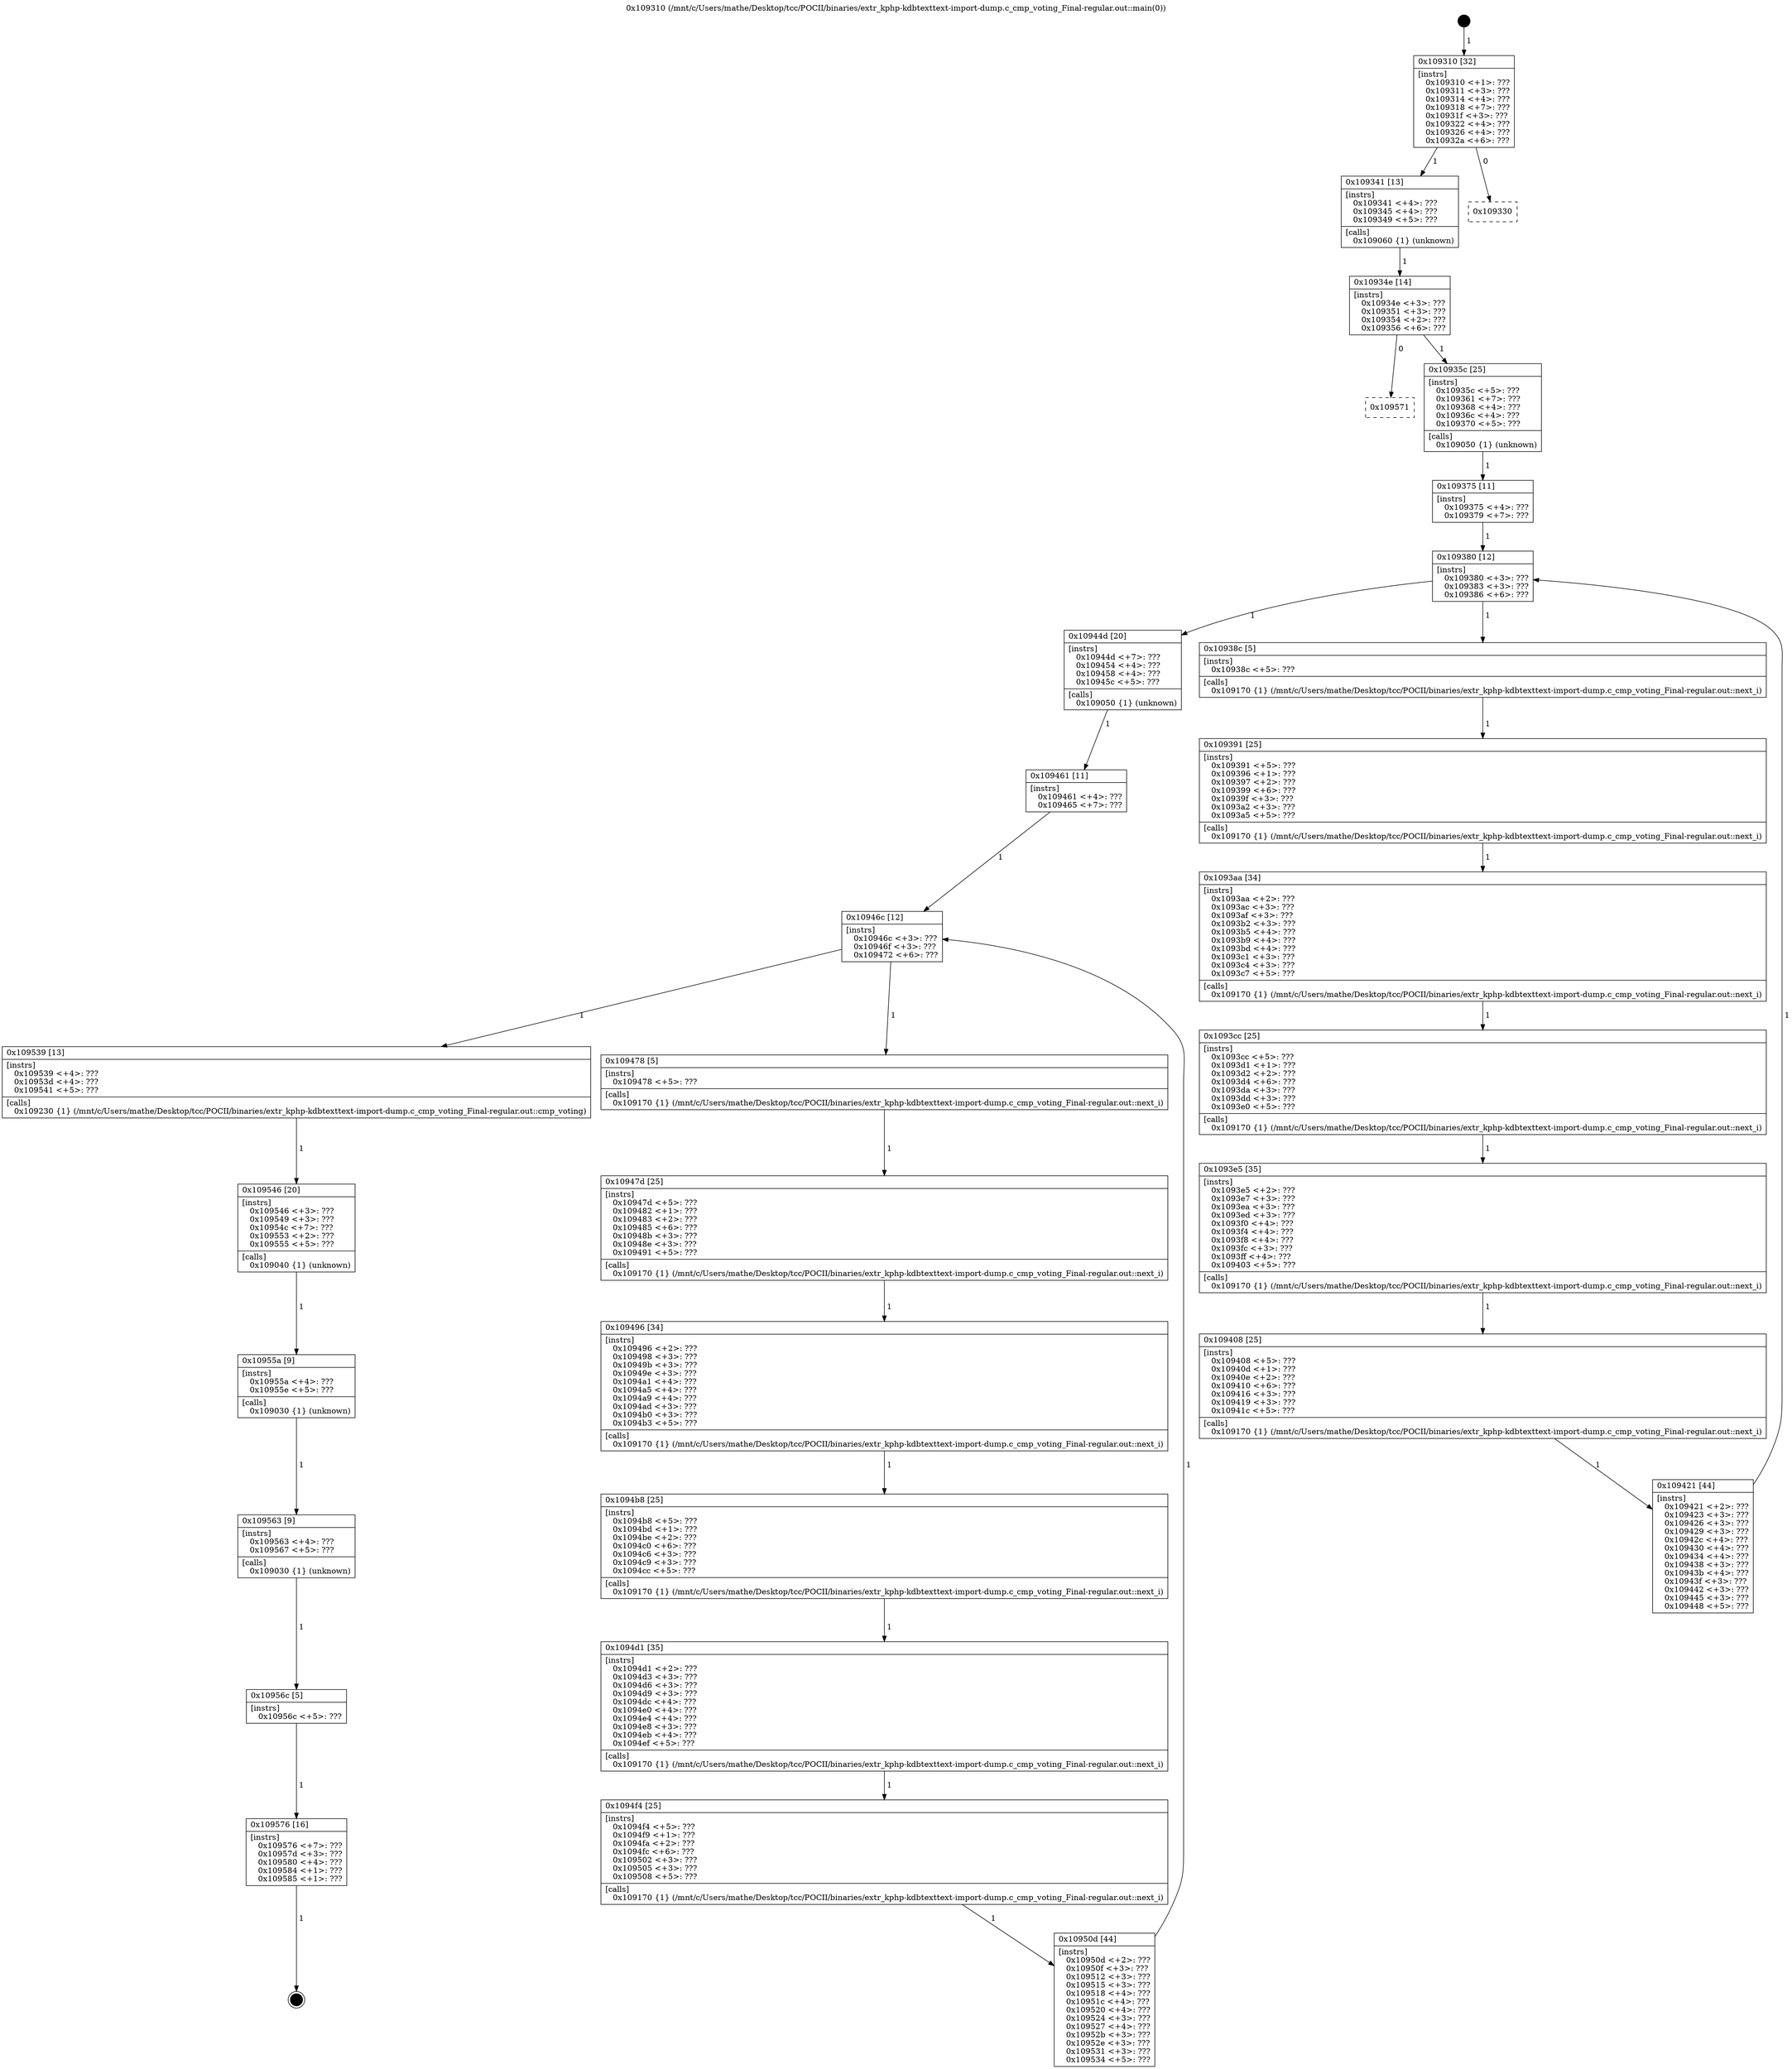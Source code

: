 digraph "0x109310" {
  label = "0x109310 (/mnt/c/Users/mathe/Desktop/tcc/POCII/binaries/extr_kphp-kdbtexttext-import-dump.c_cmp_voting_Final-regular.out::main(0))"
  labelloc = "t"
  node[shape=record]

  Entry [label="",width=0.3,height=0.3,shape=circle,fillcolor=black,style=filled]
  "0x109310" [label="{
     0x109310 [32]\l
     | [instrs]\l
     &nbsp;&nbsp;0x109310 \<+1\>: ???\l
     &nbsp;&nbsp;0x109311 \<+3\>: ???\l
     &nbsp;&nbsp;0x109314 \<+4\>: ???\l
     &nbsp;&nbsp;0x109318 \<+7\>: ???\l
     &nbsp;&nbsp;0x10931f \<+3\>: ???\l
     &nbsp;&nbsp;0x109322 \<+4\>: ???\l
     &nbsp;&nbsp;0x109326 \<+4\>: ???\l
     &nbsp;&nbsp;0x10932a \<+6\>: ???\l
  }"]
  "0x109341" [label="{
     0x109341 [13]\l
     | [instrs]\l
     &nbsp;&nbsp;0x109341 \<+4\>: ???\l
     &nbsp;&nbsp;0x109345 \<+4\>: ???\l
     &nbsp;&nbsp;0x109349 \<+5\>: ???\l
     | [calls]\l
     &nbsp;&nbsp;0x109060 \{1\} (unknown)\l
  }"]
  "0x109330" [label="{
     0x109330\l
  }", style=dashed]
  "0x10934e" [label="{
     0x10934e [14]\l
     | [instrs]\l
     &nbsp;&nbsp;0x10934e \<+3\>: ???\l
     &nbsp;&nbsp;0x109351 \<+3\>: ???\l
     &nbsp;&nbsp;0x109354 \<+2\>: ???\l
     &nbsp;&nbsp;0x109356 \<+6\>: ???\l
  }"]
  "0x109571" [label="{
     0x109571\l
  }", style=dashed]
  "0x10935c" [label="{
     0x10935c [25]\l
     | [instrs]\l
     &nbsp;&nbsp;0x10935c \<+5\>: ???\l
     &nbsp;&nbsp;0x109361 \<+7\>: ???\l
     &nbsp;&nbsp;0x109368 \<+4\>: ???\l
     &nbsp;&nbsp;0x10936c \<+4\>: ???\l
     &nbsp;&nbsp;0x109370 \<+5\>: ???\l
     | [calls]\l
     &nbsp;&nbsp;0x109050 \{1\} (unknown)\l
  }"]
  Exit [label="",width=0.3,height=0.3,shape=circle,fillcolor=black,style=filled,peripheries=2]
  "0x109380" [label="{
     0x109380 [12]\l
     | [instrs]\l
     &nbsp;&nbsp;0x109380 \<+3\>: ???\l
     &nbsp;&nbsp;0x109383 \<+3\>: ???\l
     &nbsp;&nbsp;0x109386 \<+6\>: ???\l
  }"]
  "0x10944d" [label="{
     0x10944d [20]\l
     | [instrs]\l
     &nbsp;&nbsp;0x10944d \<+7\>: ???\l
     &nbsp;&nbsp;0x109454 \<+4\>: ???\l
     &nbsp;&nbsp;0x109458 \<+4\>: ???\l
     &nbsp;&nbsp;0x10945c \<+5\>: ???\l
     | [calls]\l
     &nbsp;&nbsp;0x109050 \{1\} (unknown)\l
  }"]
  "0x10938c" [label="{
     0x10938c [5]\l
     | [instrs]\l
     &nbsp;&nbsp;0x10938c \<+5\>: ???\l
     | [calls]\l
     &nbsp;&nbsp;0x109170 \{1\} (/mnt/c/Users/mathe/Desktop/tcc/POCII/binaries/extr_kphp-kdbtexttext-import-dump.c_cmp_voting_Final-regular.out::next_i)\l
  }"]
  "0x109391" [label="{
     0x109391 [25]\l
     | [instrs]\l
     &nbsp;&nbsp;0x109391 \<+5\>: ???\l
     &nbsp;&nbsp;0x109396 \<+1\>: ???\l
     &nbsp;&nbsp;0x109397 \<+2\>: ???\l
     &nbsp;&nbsp;0x109399 \<+6\>: ???\l
     &nbsp;&nbsp;0x10939f \<+3\>: ???\l
     &nbsp;&nbsp;0x1093a2 \<+3\>: ???\l
     &nbsp;&nbsp;0x1093a5 \<+5\>: ???\l
     | [calls]\l
     &nbsp;&nbsp;0x109170 \{1\} (/mnt/c/Users/mathe/Desktop/tcc/POCII/binaries/extr_kphp-kdbtexttext-import-dump.c_cmp_voting_Final-regular.out::next_i)\l
  }"]
  "0x1093aa" [label="{
     0x1093aa [34]\l
     | [instrs]\l
     &nbsp;&nbsp;0x1093aa \<+2\>: ???\l
     &nbsp;&nbsp;0x1093ac \<+3\>: ???\l
     &nbsp;&nbsp;0x1093af \<+3\>: ???\l
     &nbsp;&nbsp;0x1093b2 \<+3\>: ???\l
     &nbsp;&nbsp;0x1093b5 \<+4\>: ???\l
     &nbsp;&nbsp;0x1093b9 \<+4\>: ???\l
     &nbsp;&nbsp;0x1093bd \<+4\>: ???\l
     &nbsp;&nbsp;0x1093c1 \<+3\>: ???\l
     &nbsp;&nbsp;0x1093c4 \<+3\>: ???\l
     &nbsp;&nbsp;0x1093c7 \<+5\>: ???\l
     | [calls]\l
     &nbsp;&nbsp;0x109170 \{1\} (/mnt/c/Users/mathe/Desktop/tcc/POCII/binaries/extr_kphp-kdbtexttext-import-dump.c_cmp_voting_Final-regular.out::next_i)\l
  }"]
  "0x1093cc" [label="{
     0x1093cc [25]\l
     | [instrs]\l
     &nbsp;&nbsp;0x1093cc \<+5\>: ???\l
     &nbsp;&nbsp;0x1093d1 \<+1\>: ???\l
     &nbsp;&nbsp;0x1093d2 \<+2\>: ???\l
     &nbsp;&nbsp;0x1093d4 \<+6\>: ???\l
     &nbsp;&nbsp;0x1093da \<+3\>: ???\l
     &nbsp;&nbsp;0x1093dd \<+3\>: ???\l
     &nbsp;&nbsp;0x1093e0 \<+5\>: ???\l
     | [calls]\l
     &nbsp;&nbsp;0x109170 \{1\} (/mnt/c/Users/mathe/Desktop/tcc/POCII/binaries/extr_kphp-kdbtexttext-import-dump.c_cmp_voting_Final-regular.out::next_i)\l
  }"]
  "0x1093e5" [label="{
     0x1093e5 [35]\l
     | [instrs]\l
     &nbsp;&nbsp;0x1093e5 \<+2\>: ???\l
     &nbsp;&nbsp;0x1093e7 \<+3\>: ???\l
     &nbsp;&nbsp;0x1093ea \<+3\>: ???\l
     &nbsp;&nbsp;0x1093ed \<+3\>: ???\l
     &nbsp;&nbsp;0x1093f0 \<+4\>: ???\l
     &nbsp;&nbsp;0x1093f4 \<+4\>: ???\l
     &nbsp;&nbsp;0x1093f8 \<+4\>: ???\l
     &nbsp;&nbsp;0x1093fc \<+3\>: ???\l
     &nbsp;&nbsp;0x1093ff \<+4\>: ???\l
     &nbsp;&nbsp;0x109403 \<+5\>: ???\l
     | [calls]\l
     &nbsp;&nbsp;0x109170 \{1\} (/mnt/c/Users/mathe/Desktop/tcc/POCII/binaries/extr_kphp-kdbtexttext-import-dump.c_cmp_voting_Final-regular.out::next_i)\l
  }"]
  "0x109408" [label="{
     0x109408 [25]\l
     | [instrs]\l
     &nbsp;&nbsp;0x109408 \<+5\>: ???\l
     &nbsp;&nbsp;0x10940d \<+1\>: ???\l
     &nbsp;&nbsp;0x10940e \<+2\>: ???\l
     &nbsp;&nbsp;0x109410 \<+6\>: ???\l
     &nbsp;&nbsp;0x109416 \<+3\>: ???\l
     &nbsp;&nbsp;0x109419 \<+3\>: ???\l
     &nbsp;&nbsp;0x10941c \<+5\>: ???\l
     | [calls]\l
     &nbsp;&nbsp;0x109170 \{1\} (/mnt/c/Users/mathe/Desktop/tcc/POCII/binaries/extr_kphp-kdbtexttext-import-dump.c_cmp_voting_Final-regular.out::next_i)\l
  }"]
  "0x109421" [label="{
     0x109421 [44]\l
     | [instrs]\l
     &nbsp;&nbsp;0x109421 \<+2\>: ???\l
     &nbsp;&nbsp;0x109423 \<+3\>: ???\l
     &nbsp;&nbsp;0x109426 \<+3\>: ???\l
     &nbsp;&nbsp;0x109429 \<+3\>: ???\l
     &nbsp;&nbsp;0x10942c \<+4\>: ???\l
     &nbsp;&nbsp;0x109430 \<+4\>: ???\l
     &nbsp;&nbsp;0x109434 \<+4\>: ???\l
     &nbsp;&nbsp;0x109438 \<+3\>: ???\l
     &nbsp;&nbsp;0x10943b \<+4\>: ???\l
     &nbsp;&nbsp;0x10943f \<+3\>: ???\l
     &nbsp;&nbsp;0x109442 \<+3\>: ???\l
     &nbsp;&nbsp;0x109445 \<+3\>: ???\l
     &nbsp;&nbsp;0x109448 \<+5\>: ???\l
  }"]
  "0x109375" [label="{
     0x109375 [11]\l
     | [instrs]\l
     &nbsp;&nbsp;0x109375 \<+4\>: ???\l
     &nbsp;&nbsp;0x109379 \<+7\>: ???\l
  }"]
  "0x10946c" [label="{
     0x10946c [12]\l
     | [instrs]\l
     &nbsp;&nbsp;0x10946c \<+3\>: ???\l
     &nbsp;&nbsp;0x10946f \<+3\>: ???\l
     &nbsp;&nbsp;0x109472 \<+6\>: ???\l
  }"]
  "0x109539" [label="{
     0x109539 [13]\l
     | [instrs]\l
     &nbsp;&nbsp;0x109539 \<+4\>: ???\l
     &nbsp;&nbsp;0x10953d \<+4\>: ???\l
     &nbsp;&nbsp;0x109541 \<+5\>: ???\l
     | [calls]\l
     &nbsp;&nbsp;0x109230 \{1\} (/mnt/c/Users/mathe/Desktop/tcc/POCII/binaries/extr_kphp-kdbtexttext-import-dump.c_cmp_voting_Final-regular.out::cmp_voting)\l
  }"]
  "0x109478" [label="{
     0x109478 [5]\l
     | [instrs]\l
     &nbsp;&nbsp;0x109478 \<+5\>: ???\l
     | [calls]\l
     &nbsp;&nbsp;0x109170 \{1\} (/mnt/c/Users/mathe/Desktop/tcc/POCII/binaries/extr_kphp-kdbtexttext-import-dump.c_cmp_voting_Final-regular.out::next_i)\l
  }"]
  "0x10947d" [label="{
     0x10947d [25]\l
     | [instrs]\l
     &nbsp;&nbsp;0x10947d \<+5\>: ???\l
     &nbsp;&nbsp;0x109482 \<+1\>: ???\l
     &nbsp;&nbsp;0x109483 \<+2\>: ???\l
     &nbsp;&nbsp;0x109485 \<+6\>: ???\l
     &nbsp;&nbsp;0x10948b \<+3\>: ???\l
     &nbsp;&nbsp;0x10948e \<+3\>: ???\l
     &nbsp;&nbsp;0x109491 \<+5\>: ???\l
     | [calls]\l
     &nbsp;&nbsp;0x109170 \{1\} (/mnt/c/Users/mathe/Desktop/tcc/POCII/binaries/extr_kphp-kdbtexttext-import-dump.c_cmp_voting_Final-regular.out::next_i)\l
  }"]
  "0x109496" [label="{
     0x109496 [34]\l
     | [instrs]\l
     &nbsp;&nbsp;0x109496 \<+2\>: ???\l
     &nbsp;&nbsp;0x109498 \<+3\>: ???\l
     &nbsp;&nbsp;0x10949b \<+3\>: ???\l
     &nbsp;&nbsp;0x10949e \<+3\>: ???\l
     &nbsp;&nbsp;0x1094a1 \<+4\>: ???\l
     &nbsp;&nbsp;0x1094a5 \<+4\>: ???\l
     &nbsp;&nbsp;0x1094a9 \<+4\>: ???\l
     &nbsp;&nbsp;0x1094ad \<+3\>: ???\l
     &nbsp;&nbsp;0x1094b0 \<+3\>: ???\l
     &nbsp;&nbsp;0x1094b3 \<+5\>: ???\l
     | [calls]\l
     &nbsp;&nbsp;0x109170 \{1\} (/mnt/c/Users/mathe/Desktop/tcc/POCII/binaries/extr_kphp-kdbtexttext-import-dump.c_cmp_voting_Final-regular.out::next_i)\l
  }"]
  "0x1094b8" [label="{
     0x1094b8 [25]\l
     | [instrs]\l
     &nbsp;&nbsp;0x1094b8 \<+5\>: ???\l
     &nbsp;&nbsp;0x1094bd \<+1\>: ???\l
     &nbsp;&nbsp;0x1094be \<+2\>: ???\l
     &nbsp;&nbsp;0x1094c0 \<+6\>: ???\l
     &nbsp;&nbsp;0x1094c6 \<+3\>: ???\l
     &nbsp;&nbsp;0x1094c9 \<+3\>: ???\l
     &nbsp;&nbsp;0x1094cc \<+5\>: ???\l
     | [calls]\l
     &nbsp;&nbsp;0x109170 \{1\} (/mnt/c/Users/mathe/Desktop/tcc/POCII/binaries/extr_kphp-kdbtexttext-import-dump.c_cmp_voting_Final-regular.out::next_i)\l
  }"]
  "0x1094d1" [label="{
     0x1094d1 [35]\l
     | [instrs]\l
     &nbsp;&nbsp;0x1094d1 \<+2\>: ???\l
     &nbsp;&nbsp;0x1094d3 \<+3\>: ???\l
     &nbsp;&nbsp;0x1094d6 \<+3\>: ???\l
     &nbsp;&nbsp;0x1094d9 \<+3\>: ???\l
     &nbsp;&nbsp;0x1094dc \<+4\>: ???\l
     &nbsp;&nbsp;0x1094e0 \<+4\>: ???\l
     &nbsp;&nbsp;0x1094e4 \<+4\>: ???\l
     &nbsp;&nbsp;0x1094e8 \<+3\>: ???\l
     &nbsp;&nbsp;0x1094eb \<+4\>: ???\l
     &nbsp;&nbsp;0x1094ef \<+5\>: ???\l
     | [calls]\l
     &nbsp;&nbsp;0x109170 \{1\} (/mnt/c/Users/mathe/Desktop/tcc/POCII/binaries/extr_kphp-kdbtexttext-import-dump.c_cmp_voting_Final-regular.out::next_i)\l
  }"]
  "0x1094f4" [label="{
     0x1094f4 [25]\l
     | [instrs]\l
     &nbsp;&nbsp;0x1094f4 \<+5\>: ???\l
     &nbsp;&nbsp;0x1094f9 \<+1\>: ???\l
     &nbsp;&nbsp;0x1094fa \<+2\>: ???\l
     &nbsp;&nbsp;0x1094fc \<+6\>: ???\l
     &nbsp;&nbsp;0x109502 \<+3\>: ???\l
     &nbsp;&nbsp;0x109505 \<+3\>: ???\l
     &nbsp;&nbsp;0x109508 \<+5\>: ???\l
     | [calls]\l
     &nbsp;&nbsp;0x109170 \{1\} (/mnt/c/Users/mathe/Desktop/tcc/POCII/binaries/extr_kphp-kdbtexttext-import-dump.c_cmp_voting_Final-regular.out::next_i)\l
  }"]
  "0x10950d" [label="{
     0x10950d [44]\l
     | [instrs]\l
     &nbsp;&nbsp;0x10950d \<+2\>: ???\l
     &nbsp;&nbsp;0x10950f \<+3\>: ???\l
     &nbsp;&nbsp;0x109512 \<+3\>: ???\l
     &nbsp;&nbsp;0x109515 \<+3\>: ???\l
     &nbsp;&nbsp;0x109518 \<+4\>: ???\l
     &nbsp;&nbsp;0x10951c \<+4\>: ???\l
     &nbsp;&nbsp;0x109520 \<+4\>: ???\l
     &nbsp;&nbsp;0x109524 \<+3\>: ???\l
     &nbsp;&nbsp;0x109527 \<+4\>: ???\l
     &nbsp;&nbsp;0x10952b \<+3\>: ???\l
     &nbsp;&nbsp;0x10952e \<+3\>: ???\l
     &nbsp;&nbsp;0x109531 \<+3\>: ???\l
     &nbsp;&nbsp;0x109534 \<+5\>: ???\l
  }"]
  "0x109461" [label="{
     0x109461 [11]\l
     | [instrs]\l
     &nbsp;&nbsp;0x109461 \<+4\>: ???\l
     &nbsp;&nbsp;0x109465 \<+7\>: ???\l
  }"]
  "0x109546" [label="{
     0x109546 [20]\l
     | [instrs]\l
     &nbsp;&nbsp;0x109546 \<+3\>: ???\l
     &nbsp;&nbsp;0x109549 \<+3\>: ???\l
     &nbsp;&nbsp;0x10954c \<+7\>: ???\l
     &nbsp;&nbsp;0x109553 \<+2\>: ???\l
     &nbsp;&nbsp;0x109555 \<+5\>: ???\l
     | [calls]\l
     &nbsp;&nbsp;0x109040 \{1\} (unknown)\l
  }"]
  "0x10955a" [label="{
     0x10955a [9]\l
     | [instrs]\l
     &nbsp;&nbsp;0x10955a \<+4\>: ???\l
     &nbsp;&nbsp;0x10955e \<+5\>: ???\l
     | [calls]\l
     &nbsp;&nbsp;0x109030 \{1\} (unknown)\l
  }"]
  "0x109563" [label="{
     0x109563 [9]\l
     | [instrs]\l
     &nbsp;&nbsp;0x109563 \<+4\>: ???\l
     &nbsp;&nbsp;0x109567 \<+5\>: ???\l
     | [calls]\l
     &nbsp;&nbsp;0x109030 \{1\} (unknown)\l
  }"]
  "0x10956c" [label="{
     0x10956c [5]\l
     | [instrs]\l
     &nbsp;&nbsp;0x10956c \<+5\>: ???\l
  }"]
  "0x109576" [label="{
     0x109576 [16]\l
     | [instrs]\l
     &nbsp;&nbsp;0x109576 \<+7\>: ???\l
     &nbsp;&nbsp;0x10957d \<+3\>: ???\l
     &nbsp;&nbsp;0x109580 \<+4\>: ???\l
     &nbsp;&nbsp;0x109584 \<+1\>: ???\l
     &nbsp;&nbsp;0x109585 \<+1\>: ???\l
  }"]
  Entry -> "0x109310" [label=" 1"]
  "0x109310" -> "0x109341" [label=" 1"]
  "0x109310" -> "0x109330" [label=" 0"]
  "0x109341" -> "0x10934e" [label=" 1"]
  "0x10934e" -> "0x109571" [label=" 0"]
  "0x10934e" -> "0x10935c" [label=" 1"]
  "0x109576" -> Exit [label=" 1"]
  "0x10935c" -> "0x109375" [label=" 1"]
  "0x109380" -> "0x10944d" [label=" 1"]
  "0x109380" -> "0x10938c" [label=" 1"]
  "0x10938c" -> "0x109391" [label=" 1"]
  "0x109391" -> "0x1093aa" [label=" 1"]
  "0x1093aa" -> "0x1093cc" [label=" 1"]
  "0x1093cc" -> "0x1093e5" [label=" 1"]
  "0x1093e5" -> "0x109408" [label=" 1"]
  "0x109408" -> "0x109421" [label=" 1"]
  "0x109375" -> "0x109380" [label=" 1"]
  "0x109421" -> "0x109380" [label=" 1"]
  "0x10944d" -> "0x109461" [label=" 1"]
  "0x10946c" -> "0x109539" [label=" 1"]
  "0x10946c" -> "0x109478" [label=" 1"]
  "0x109478" -> "0x10947d" [label=" 1"]
  "0x10947d" -> "0x109496" [label=" 1"]
  "0x109496" -> "0x1094b8" [label=" 1"]
  "0x1094b8" -> "0x1094d1" [label=" 1"]
  "0x1094d1" -> "0x1094f4" [label=" 1"]
  "0x1094f4" -> "0x10950d" [label=" 1"]
  "0x109461" -> "0x10946c" [label=" 1"]
  "0x10950d" -> "0x10946c" [label=" 1"]
  "0x109539" -> "0x109546" [label=" 1"]
  "0x109546" -> "0x10955a" [label=" 1"]
  "0x10955a" -> "0x109563" [label=" 1"]
  "0x109563" -> "0x10956c" [label=" 1"]
  "0x10956c" -> "0x109576" [label=" 1"]
}
